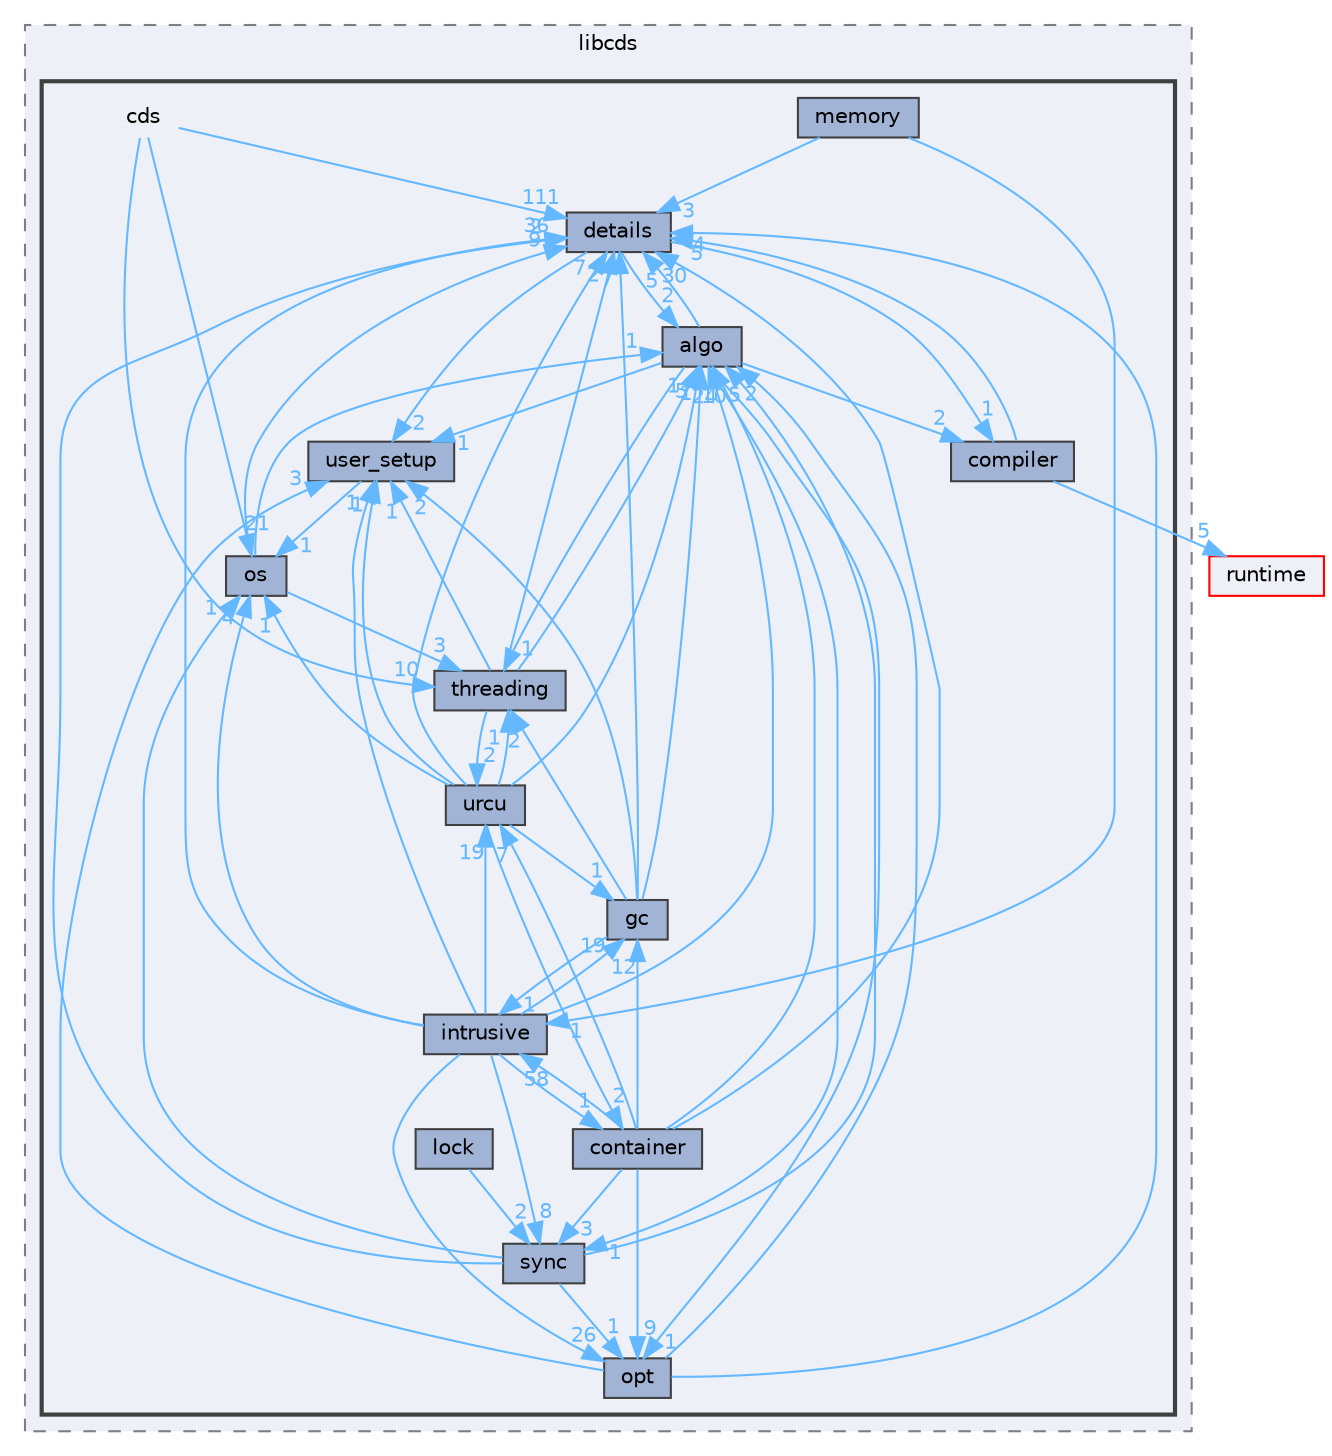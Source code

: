 digraph "external/libcds/cds"
{
 // LATEX_PDF_SIZE
  bgcolor="transparent";
  edge [fontname=Helvetica,fontsize=10,labelfontname=Helvetica,labelfontsize=10];
  node [fontname=Helvetica,fontsize=10,shape=box,height=0.2,width=0.4];
  compound=true
  subgraph clusterdir_ab6169dce0214f69bd11de922f7415d8 {
    graph [ bgcolor="#edf0f7", pencolor="grey50", label="libcds", fontname=Helvetica,fontsize=10 style="filled,dashed", URL="dir_ab6169dce0214f69bd11de922f7415d8.html",tooltip=""]
  subgraph clusterdir_fcf032bbf40cb4a20f944ac15896063c {
    graph [ bgcolor="#edf0f7", pencolor="grey25", label="", fontname=Helvetica,fontsize=10 style="filled,bold", URL="dir_fcf032bbf40cb4a20f944ac15896063c.html",tooltip=""]
    dir_fcf032bbf40cb4a20f944ac15896063c [shape=plaintext, label="cds"];
  dir_022fb219feb8b1390b3b75a1e7863e62 [label="algo", fillcolor="#a2b4d6", color="grey25", style="filled", URL="dir_022fb219feb8b1390b3b75a1e7863e62.html",tooltip=""];
  dir_0beddb0bd70c9a8071e8f4297f3e0fbc [label="compiler", fillcolor="#a2b4d6", color="grey25", style="filled", URL="dir_0beddb0bd70c9a8071e8f4297f3e0fbc.html",tooltip=""];
  dir_57ce23e11405487183a5c7cfc830e054 [label="container", fillcolor="#a2b4d6", color="grey25", style="filled", URL="dir_57ce23e11405487183a5c7cfc830e054.html",tooltip=""];
  dir_d6afcdf20b4efce5cf94aac6e0746784 [label="details", fillcolor="#a2b4d6", color="grey25", style="filled", URL="dir_d6afcdf20b4efce5cf94aac6e0746784.html",tooltip=""];
  dir_2dbb3ac869f30f75c8f8a615f1f82ee7 [label="gc", fillcolor="#a2b4d6", color="grey25", style="filled", URL="dir_2dbb3ac869f30f75c8f8a615f1f82ee7.html",tooltip=""];
  dir_80f3f22e2157ac1e65cc4fe00fdf4c00 [label="intrusive", fillcolor="#a2b4d6", color="grey25", style="filled", URL="dir_80f3f22e2157ac1e65cc4fe00fdf4c00.html",tooltip=""];
  dir_7d33b032e178f566fc4a5cbd7e00a629 [label="lock", fillcolor="#a2b4d6", color="grey25", style="filled", URL="dir_7d33b032e178f566fc4a5cbd7e00a629.html",tooltip=""];
  dir_93e28eb934cbafcf3b1aa95b0f6944c5 [label="memory", fillcolor="#a2b4d6", color="grey25", style="filled", URL="dir_93e28eb934cbafcf3b1aa95b0f6944c5.html",tooltip=""];
  dir_1365edf55655f11852f9fb8eabc5b9b2 [label="opt", fillcolor="#a2b4d6", color="grey25", style="filled", URL="dir_1365edf55655f11852f9fb8eabc5b9b2.html",tooltip=""];
  dir_edfad5caf0e18ec13d00c1955d84d358 [label="os", fillcolor="#a2b4d6", color="grey25", style="filled", URL="dir_edfad5caf0e18ec13d00c1955d84d358.html",tooltip=""];
  dir_08091cdbe216ab6f9209b17d94595d83 [label="sync", fillcolor="#a2b4d6", color="grey25", style="filled", URL="dir_08091cdbe216ab6f9209b17d94595d83.html",tooltip=""];
  dir_e7215d6e528675f09ac3270df4a7cf9c [label="threading", fillcolor="#a2b4d6", color="grey25", style="filled", URL="dir_e7215d6e528675f09ac3270df4a7cf9c.html",tooltip=""];
  dir_e0b44b930dff7b48bd83e18b3900b99d [label="urcu", fillcolor="#a2b4d6", color="grey25", style="filled", URL="dir_e0b44b930dff7b48bd83e18b3900b99d.html",tooltip=""];
  dir_598dee483888c85e6e689ea332e58022 [label="user_setup", fillcolor="#a2b4d6", color="grey25", style="filled", URL="dir_598dee483888c85e6e689ea332e58022.html",tooltip=""];
  }
  }
  dir_cb031e414f281a658b23dddb30bb9d2c [label="runtime", fillcolor="#edf0f7", color="red", style="filled", URL="dir_cb031e414f281a658b23dddb30bb9d2c.html",tooltip=""];
  dir_fcf032bbf40cb4a20f944ac15896063c->dir_d6afcdf20b4efce5cf94aac6e0746784 [headlabel="111", labeldistance=1.5 headhref="dir_000111_000195.html" href="dir_000111_000195.html" color="steelblue1" fontcolor="steelblue1"];
  dir_fcf032bbf40cb4a20f944ac15896063c->dir_e7215d6e528675f09ac3270df4a7cf9c [headlabel="10", labeldistance=1.5 headhref="dir_000111_000859.html" href="dir_000111_000859.html" color="steelblue1" fontcolor="steelblue1"];
  dir_fcf032bbf40cb4a20f944ac15896063c->dir_edfad5caf0e18ec13d00c1955d84d358 [headlabel="21", labeldistance=1.5 headhref="dir_000111_000527.html" href="dir_000111_000527.html" color="steelblue1" fontcolor="steelblue1"];
  dir_022fb219feb8b1390b3b75a1e7863e62->dir_0beddb0bd70c9a8071e8f4297f3e0fbc [headlabel="2", labeldistance=1.5 headhref="dir_000019_000150.html" href="dir_000019_000150.html" color="steelblue1" fontcolor="steelblue1"];
  dir_022fb219feb8b1390b3b75a1e7863e62->dir_598dee483888c85e6e689ea332e58022 [headlabel="1", labeldistance=1.5 headhref="dir_000019_000892.html" href="dir_000019_000892.html" color="steelblue1" fontcolor="steelblue1"];
  dir_022fb219feb8b1390b3b75a1e7863e62->dir_d6afcdf20b4efce5cf94aac6e0746784 [headlabel="5", labeldistance=1.5 headhref="dir_000019_000195.html" href="dir_000019_000195.html" color="steelblue1" fontcolor="steelblue1"];
  dir_022fb219feb8b1390b3b75a1e7863e62->dir_e7215d6e528675f09ac3270df4a7cf9c [headlabel="1", labeldistance=1.5 headhref="dir_000019_000859.html" href="dir_000019_000859.html" color="steelblue1" fontcolor="steelblue1"];
  dir_022fb219feb8b1390b3b75a1e7863e62->dir_08091cdbe216ab6f9209b17d94595d83 [headlabel="1", labeldistance=1.5 headhref="dir_000019_000814.html" href="dir_000019_000814.html" color="steelblue1" fontcolor="steelblue1"];
  dir_022fb219feb8b1390b3b75a1e7863e62->dir_1365edf55655f11852f9fb8eabc5b9b2 [headlabel="1", labeldistance=1.5 headhref="dir_000019_000524.html" href="dir_000019_000524.html" color="steelblue1" fontcolor="steelblue1"];
  dir_0beddb0bd70c9a8071e8f4297f3e0fbc->dir_cb031e414f281a658b23dddb30bb9d2c [headlabel="5", labeldistance=1.5 headhref="dir_000150_000628.html" href="dir_000150_000628.html" color="steelblue1" fontcolor="steelblue1"];
  dir_0beddb0bd70c9a8071e8f4297f3e0fbc->dir_d6afcdf20b4efce5cf94aac6e0746784 [headlabel="5", labeldistance=1.5 headhref="dir_000150_000195.html" href="dir_000150_000195.html" color="steelblue1" fontcolor="steelblue1"];
  dir_57ce23e11405487183a5c7cfc830e054->dir_022fb219feb8b1390b3b75a1e7863e62 [headlabel="10", labeldistance=1.5 headhref="dir_000159_000019.html" href="dir_000159_000019.html" color="steelblue1" fontcolor="steelblue1"];
  dir_57ce23e11405487183a5c7cfc830e054->dir_08091cdbe216ab6f9209b17d94595d83 [headlabel="3", labeldistance=1.5 headhref="dir_000159_000814.html" href="dir_000159_000814.html" color="steelblue1" fontcolor="steelblue1"];
  dir_57ce23e11405487183a5c7cfc830e054->dir_1365edf55655f11852f9fb8eabc5b9b2 [headlabel="9", labeldistance=1.5 headhref="dir_000159_000524.html" href="dir_000159_000524.html" color="steelblue1" fontcolor="steelblue1"];
  dir_57ce23e11405487183a5c7cfc830e054->dir_2dbb3ac869f30f75c8f8a615f1f82ee7 [headlabel="12", labeldistance=1.5 headhref="dir_000159_000339.html" href="dir_000159_000339.html" color="steelblue1" fontcolor="steelblue1"];
  dir_57ce23e11405487183a5c7cfc830e054->dir_80f3f22e2157ac1e65cc4fe00fdf4c00 [headlabel="58", labeldistance=1.5 headhref="dir_000159_000413.html" href="dir_000159_000413.html" color="steelblue1" fontcolor="steelblue1"];
  dir_57ce23e11405487183a5c7cfc830e054->dir_d6afcdf20b4efce5cf94aac6e0746784 [headlabel="30", labeldistance=1.5 headhref="dir_000159_000195.html" href="dir_000159_000195.html" color="steelblue1" fontcolor="steelblue1"];
  dir_57ce23e11405487183a5c7cfc830e054->dir_e0b44b930dff7b48bd83e18b3900b99d [headlabel="7", labeldistance=1.5 headhref="dir_000159_000890.html" href="dir_000159_000890.html" color="steelblue1" fontcolor="steelblue1"];
  dir_d6afcdf20b4efce5cf94aac6e0746784->dir_022fb219feb8b1390b3b75a1e7863e62 [headlabel="2", labeldistance=1.5 headhref="dir_000195_000019.html" href="dir_000195_000019.html" color="steelblue1" fontcolor="steelblue1"];
  dir_d6afcdf20b4efce5cf94aac6e0746784->dir_0beddb0bd70c9a8071e8f4297f3e0fbc [headlabel="1", labeldistance=1.5 headhref="dir_000195_000150.html" href="dir_000195_000150.html" color="steelblue1" fontcolor="steelblue1"];
  dir_d6afcdf20b4efce5cf94aac6e0746784->dir_598dee483888c85e6e689ea332e58022 [headlabel="2", labeldistance=1.5 headhref="dir_000195_000892.html" href="dir_000195_000892.html" color="steelblue1" fontcolor="steelblue1"];
  dir_2dbb3ac869f30f75c8f8a615f1f82ee7->dir_022fb219feb8b1390b3b75a1e7863e62 [headlabel="1", labeldistance=1.5 headhref="dir_000339_000019.html" href="dir_000339_000019.html" color="steelblue1" fontcolor="steelblue1"];
  dir_2dbb3ac869f30f75c8f8a615f1f82ee7->dir_598dee483888c85e6e689ea332e58022 [headlabel="2", labeldistance=1.5 headhref="dir_000339_000892.html" href="dir_000339_000892.html" color="steelblue1" fontcolor="steelblue1"];
  dir_2dbb3ac869f30f75c8f8a615f1f82ee7->dir_80f3f22e2157ac1e65cc4fe00fdf4c00 [headlabel="1", labeldistance=1.5 headhref="dir_000339_000413.html" href="dir_000339_000413.html" color="steelblue1" fontcolor="steelblue1"];
  dir_2dbb3ac869f30f75c8f8a615f1f82ee7->dir_d6afcdf20b4efce5cf94aac6e0746784 [headlabel="7", labeldistance=1.5 headhref="dir_000339_000195.html" href="dir_000339_000195.html" color="steelblue1" fontcolor="steelblue1"];
  dir_2dbb3ac869f30f75c8f8a615f1f82ee7->dir_e7215d6e528675f09ac3270df4a7cf9c [headlabel="2", labeldistance=1.5 headhref="dir_000339_000859.html" href="dir_000339_000859.html" color="steelblue1" fontcolor="steelblue1"];
  dir_80f3f22e2157ac1e65cc4fe00fdf4c00->dir_022fb219feb8b1390b3b75a1e7863e62 [headlabel="24", labeldistance=1.5 headhref="dir_000413_000019.html" href="dir_000413_000019.html" color="steelblue1" fontcolor="steelblue1"];
  dir_80f3f22e2157ac1e65cc4fe00fdf4c00->dir_08091cdbe216ab6f9209b17d94595d83 [headlabel="8", labeldistance=1.5 headhref="dir_000413_000814.html" href="dir_000413_000814.html" color="steelblue1" fontcolor="steelblue1"];
  dir_80f3f22e2157ac1e65cc4fe00fdf4c00->dir_1365edf55655f11852f9fb8eabc5b9b2 [headlabel="26", labeldistance=1.5 headhref="dir_000413_000524.html" href="dir_000413_000524.html" color="steelblue1" fontcolor="steelblue1"];
  dir_80f3f22e2157ac1e65cc4fe00fdf4c00->dir_2dbb3ac869f30f75c8f8a615f1f82ee7 [headlabel="19", labeldistance=1.5 headhref="dir_000413_000339.html" href="dir_000413_000339.html" color="steelblue1" fontcolor="steelblue1"];
  dir_80f3f22e2157ac1e65cc4fe00fdf4c00->dir_57ce23e11405487183a5c7cfc830e054 [headlabel="1", labeldistance=1.5 headhref="dir_000413_000159.html" href="dir_000413_000159.html" color="steelblue1" fontcolor="steelblue1"];
  dir_80f3f22e2157ac1e65cc4fe00fdf4c00->dir_598dee483888c85e6e689ea332e58022 [headlabel="1", labeldistance=1.5 headhref="dir_000413_000892.html" href="dir_000413_000892.html" color="steelblue1" fontcolor="steelblue1"];
  dir_80f3f22e2157ac1e65cc4fe00fdf4c00->dir_d6afcdf20b4efce5cf94aac6e0746784 [headlabel="36", labeldistance=1.5 headhref="dir_000413_000195.html" href="dir_000413_000195.html" color="steelblue1" fontcolor="steelblue1"];
  dir_80f3f22e2157ac1e65cc4fe00fdf4c00->dir_e0b44b930dff7b48bd83e18b3900b99d [headlabel="19", labeldistance=1.5 headhref="dir_000413_000890.html" href="dir_000413_000890.html" color="steelblue1" fontcolor="steelblue1"];
  dir_80f3f22e2157ac1e65cc4fe00fdf4c00->dir_edfad5caf0e18ec13d00c1955d84d358 [headlabel="4", labeldistance=1.5 headhref="dir_000413_000527.html" href="dir_000413_000527.html" color="steelblue1" fontcolor="steelblue1"];
  dir_7d33b032e178f566fc4a5cbd7e00a629->dir_08091cdbe216ab6f9209b17d94595d83 [headlabel="2", labeldistance=1.5 headhref="dir_000458_000814.html" href="dir_000458_000814.html" color="steelblue1" fontcolor="steelblue1"];
  dir_93e28eb934cbafcf3b1aa95b0f6944c5->dir_80f3f22e2157ac1e65cc4fe00fdf4c00 [headlabel="1", labeldistance=1.5 headhref="dir_000479_000413.html" href="dir_000479_000413.html" color="steelblue1" fontcolor="steelblue1"];
  dir_93e28eb934cbafcf3b1aa95b0f6944c5->dir_d6afcdf20b4efce5cf94aac6e0746784 [headlabel="3", labeldistance=1.5 headhref="dir_000479_000195.html" href="dir_000479_000195.html" color="steelblue1" fontcolor="steelblue1"];
  dir_1365edf55655f11852f9fb8eabc5b9b2->dir_022fb219feb8b1390b3b75a1e7863e62 [headlabel="2", labeldistance=1.5 headhref="dir_000524_000019.html" href="dir_000524_000019.html" color="steelblue1" fontcolor="steelblue1"];
  dir_1365edf55655f11852f9fb8eabc5b9b2->dir_598dee483888c85e6e689ea332e58022 [headlabel="3", labeldistance=1.5 headhref="dir_000524_000892.html" href="dir_000524_000892.html" color="steelblue1" fontcolor="steelblue1"];
  dir_1365edf55655f11852f9fb8eabc5b9b2->dir_d6afcdf20b4efce5cf94aac6e0746784 [headlabel="4", labeldistance=1.5 headhref="dir_000524_000195.html" href="dir_000524_000195.html" color="steelblue1" fontcolor="steelblue1"];
  dir_edfad5caf0e18ec13d00c1955d84d358->dir_022fb219feb8b1390b3b75a1e7863e62 [headlabel="1", labeldistance=1.5 headhref="dir_000527_000019.html" href="dir_000527_000019.html" color="steelblue1" fontcolor="steelblue1"];
  dir_edfad5caf0e18ec13d00c1955d84d358->dir_d6afcdf20b4efce5cf94aac6e0746784 [headlabel="9", labeldistance=1.5 headhref="dir_000527_000195.html" href="dir_000527_000195.html" color="steelblue1" fontcolor="steelblue1"];
  dir_edfad5caf0e18ec13d00c1955d84d358->dir_e7215d6e528675f09ac3270df4a7cf9c [headlabel="3", labeldistance=1.5 headhref="dir_000527_000859.html" href="dir_000527_000859.html" color="steelblue1" fontcolor="steelblue1"];
  dir_08091cdbe216ab6f9209b17d94595d83->dir_022fb219feb8b1390b3b75a1e7863e62 [headlabel="5", labeldistance=1.5 headhref="dir_000814_000019.html" href="dir_000814_000019.html" color="steelblue1" fontcolor="steelblue1"];
  dir_08091cdbe216ab6f9209b17d94595d83->dir_1365edf55655f11852f9fb8eabc5b9b2 [headlabel="1", labeldistance=1.5 headhref="dir_000814_000524.html" href="dir_000814_000524.html" color="steelblue1" fontcolor="steelblue1"];
  dir_08091cdbe216ab6f9209b17d94595d83->dir_d6afcdf20b4efce5cf94aac6e0746784 [headlabel="2", labeldistance=1.5 headhref="dir_000814_000195.html" href="dir_000814_000195.html" color="steelblue1" fontcolor="steelblue1"];
  dir_08091cdbe216ab6f9209b17d94595d83->dir_edfad5caf0e18ec13d00c1955d84d358 [headlabel="1", labeldistance=1.5 headhref="dir_000814_000527.html" href="dir_000814_000527.html" color="steelblue1" fontcolor="steelblue1"];
  dir_e7215d6e528675f09ac3270df4a7cf9c->dir_022fb219feb8b1390b3b75a1e7863e62 [headlabel="1", labeldistance=1.5 headhref="dir_000859_000019.html" href="dir_000859_000019.html" color="steelblue1" fontcolor="steelblue1"];
  dir_e7215d6e528675f09ac3270df4a7cf9c->dir_598dee483888c85e6e689ea332e58022 [headlabel="1", labeldistance=1.5 headhref="dir_000859_000892.html" href="dir_000859_000892.html" color="steelblue1" fontcolor="steelblue1"];
  dir_e7215d6e528675f09ac3270df4a7cf9c->dir_d6afcdf20b4efce5cf94aac6e0746784 [headlabel="2", labeldistance=1.5 headhref="dir_000859_000195.html" href="dir_000859_000195.html" color="steelblue1" fontcolor="steelblue1"];
  dir_e7215d6e528675f09ac3270df4a7cf9c->dir_e0b44b930dff7b48bd83e18b3900b99d [headlabel="2", labeldistance=1.5 headhref="dir_000859_000890.html" href="dir_000859_000890.html" color="steelblue1" fontcolor="steelblue1"];
  dir_e0b44b930dff7b48bd83e18b3900b99d->dir_022fb219feb8b1390b3b75a1e7863e62 [headlabel="5", labeldistance=1.5 headhref="dir_000890_000019.html" href="dir_000890_000019.html" color="steelblue1" fontcolor="steelblue1"];
  dir_e0b44b930dff7b48bd83e18b3900b99d->dir_2dbb3ac869f30f75c8f8a615f1f82ee7 [headlabel="1", labeldistance=1.5 headhref="dir_000890_000339.html" href="dir_000890_000339.html" color="steelblue1" fontcolor="steelblue1"];
  dir_e0b44b930dff7b48bd83e18b3900b99d->dir_57ce23e11405487183a5c7cfc830e054 [headlabel="2", labeldistance=1.5 headhref="dir_000890_000159.html" href="dir_000890_000159.html" color="steelblue1" fontcolor="steelblue1"];
  dir_e0b44b930dff7b48bd83e18b3900b99d->dir_598dee483888c85e6e689ea332e58022 [headlabel="1", labeldistance=1.5 headhref="dir_000890_000892.html" href="dir_000890_000892.html" color="steelblue1" fontcolor="steelblue1"];
  dir_e0b44b930dff7b48bd83e18b3900b99d->dir_d6afcdf20b4efce5cf94aac6e0746784 [headlabel="7", labeldistance=1.5 headhref="dir_000890_000195.html" href="dir_000890_000195.html" color="steelblue1" fontcolor="steelblue1"];
  dir_e0b44b930dff7b48bd83e18b3900b99d->dir_e7215d6e528675f09ac3270df4a7cf9c [headlabel="1", labeldistance=1.5 headhref="dir_000890_000859.html" href="dir_000890_000859.html" color="steelblue1" fontcolor="steelblue1"];
  dir_e0b44b930dff7b48bd83e18b3900b99d->dir_edfad5caf0e18ec13d00c1955d84d358 [headlabel="1", labeldistance=1.5 headhref="dir_000890_000527.html" href="dir_000890_000527.html" color="steelblue1" fontcolor="steelblue1"];
  dir_598dee483888c85e6e689ea332e58022->dir_edfad5caf0e18ec13d00c1955d84d358 [headlabel="1", labeldistance=1.5 headhref="dir_000892_000527.html" href="dir_000892_000527.html" color="steelblue1" fontcolor="steelblue1"];
}
